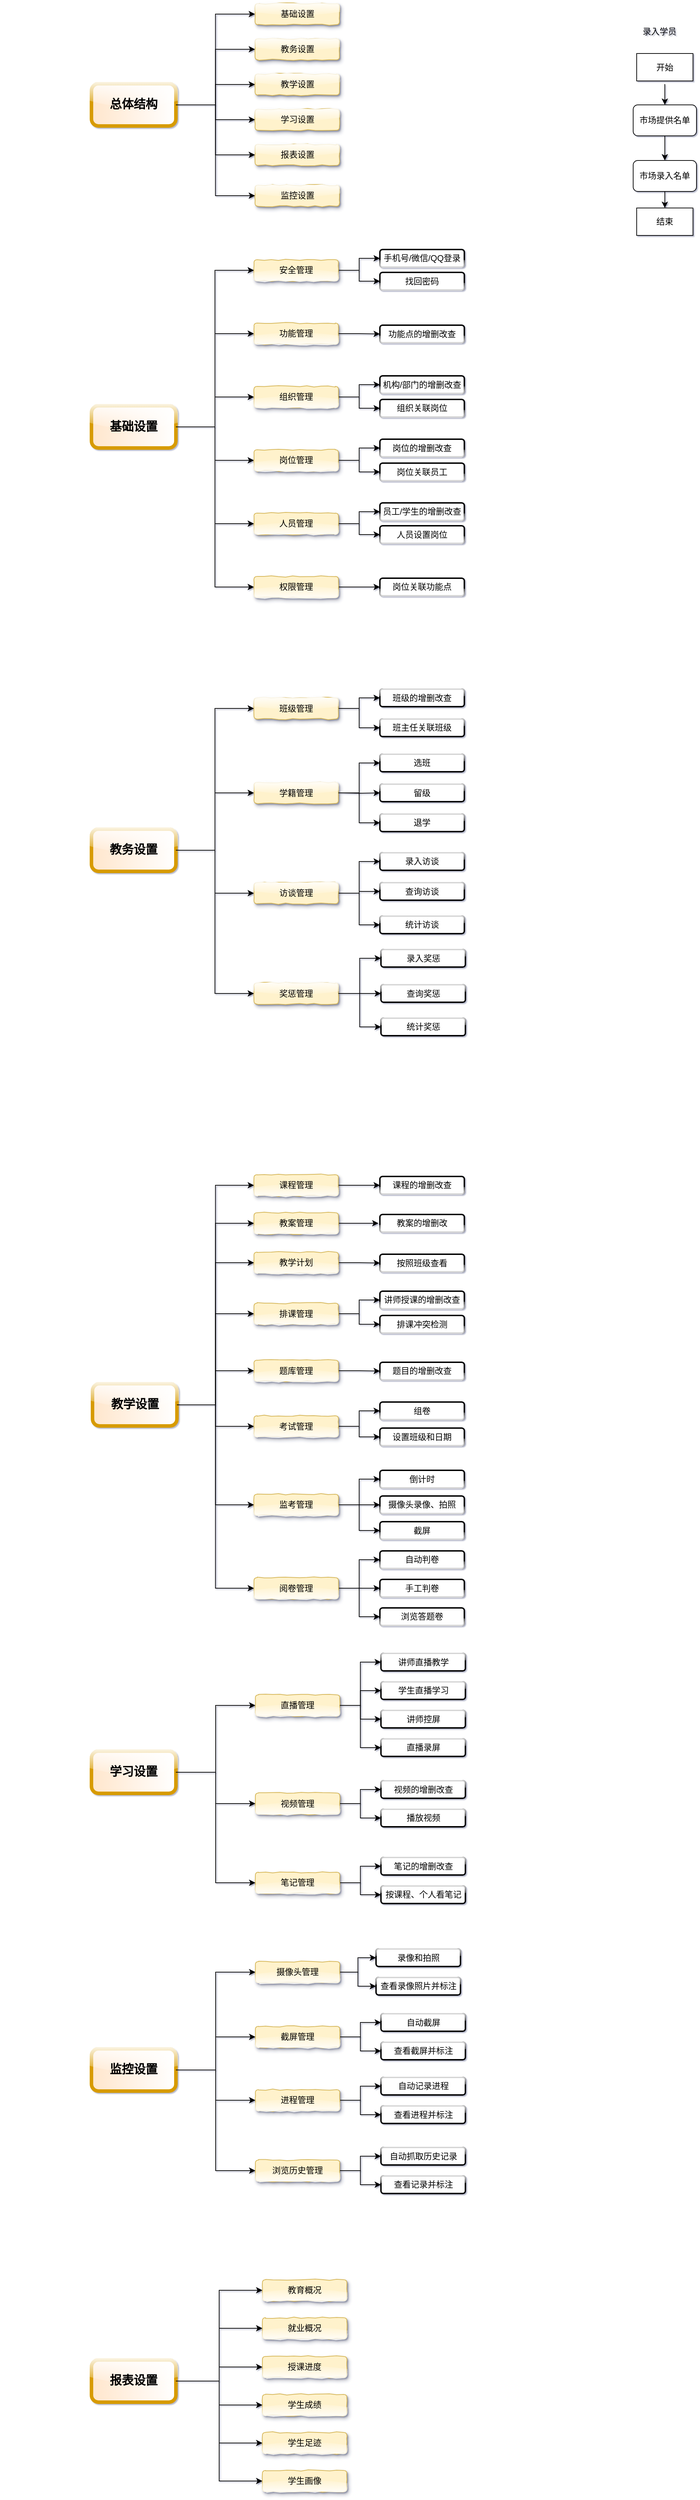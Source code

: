 <mxfile version="12.3.2" type="device" pages="1"><diagram id="OUftHkQ-EbstAvhxXPwg" name="第 1 页"><mxGraphModel dx="1837" dy="588" grid="1" gridSize="10" guides="1" tooltips="1" connect="1" arrows="1" fold="1" page="1" pageScale="1" pageWidth="827" pageHeight="1169" math="0" shadow="1"><root><mxCell id="0"/><mxCell id="1" parent="0"/><mxCell id="DwR0_86_fHV_mEmHTZ8U-191" value="" style="group" parent="1" vertex="1" connectable="0"><mxGeometry y="2348" width="314" height="213" as="geometry"/></mxCell><mxCell id="DwR0_86_fHV_mEmHTZ8U-162" value="学习设置" style="rounded=1;whiteSpace=wrap;html=1;fillColor=#ffe6cc;strokeColor=#d79b00;gradientColor=#ffffff;gradientDirection=east;strokeWidth=5;shadow=0;glass=1;comic=0;absoluteArcSize=1;fontStyle=1;labelBackgroundColor=none;labelBorderColor=none;fontSize=17;" parent="DwR0_86_fHV_mEmHTZ8U-191" vertex="1"><mxGeometry x="120" y="161" width="120" height="60" as="geometry"/></mxCell><mxCell id="DwR0_86_fHV_mEmHTZ8U-190" value="" style="group" parent="DwR0_86_fHV_mEmHTZ8U-191" vertex="1" connectable="0"><mxGeometry x="353" y="81" width="120" height="213" as="geometry"/></mxCell><mxCell id="DwR0_86_fHV_mEmHTZ8U-154" value="直播管理" style="rounded=1;whiteSpace=wrap;html=1;fillColor=#fff2cc;strokeColor=#d6b656;shadow=1;glass=1;comic=1;flipH=1;flipV=1;" parent="DwR0_86_fHV_mEmHTZ8U-190" vertex="1"><mxGeometry width="120" height="30" as="geometry"/></mxCell><mxCell id="DwR0_86_fHV_mEmHTZ8U-159" style="edgeStyle=orthogonalEdgeStyle;rounded=0;orthogonalLoop=1;jettySize=auto;html=1;entryX=0;entryY=0.5;entryDx=0;entryDy=0;" parent="DwR0_86_fHV_mEmHTZ8U-191" source="DwR0_86_fHV_mEmHTZ8U-162" target="DwR0_86_fHV_mEmHTZ8U-154" edge="1"><mxGeometry relative="1" as="geometry"/></mxCell><mxCell id="DwR0_86_fHV_mEmHTZ8U-192" value="" style="group" parent="1" vertex="1" connectable="0"><mxGeometry x="120" y="3250" width="317" height="301" as="geometry"/></mxCell><mxCell id="DwR0_86_fHV_mEmHTZ8U-165" value="教育概况" style="rounded=1;whiteSpace=wrap;html=1;fillColor=#fff2cc;strokeColor=#d6b656;shadow=1;glass=1;comic=1;flipH=1;flipV=1;" parent="DwR0_86_fHV_mEmHTZ8U-192" vertex="1"><mxGeometry x="243" y="10" width="120" height="30" as="geometry"/></mxCell><mxCell id="DwR0_86_fHV_mEmHTZ8U-166" value="就业概况" style="rounded=1;whiteSpace=wrap;html=1;fillColor=#fff2cc;strokeColor=#d6b656;shadow=1;glass=1;comic=1;flipH=1;flipV=1;" parent="DwR0_86_fHV_mEmHTZ8U-192" vertex="1"><mxGeometry x="243" y="64" width="120" height="30" as="geometry"/></mxCell><mxCell id="DwR0_86_fHV_mEmHTZ8U-167" value="授课进度" style="rounded=1;whiteSpace=wrap;html=1;aspect=fixed;fillColor=#fff2cc;strokeColor=#d6b656;shadow=1;glass=1;comic=1;flipH=1;flipV=1;" parent="DwR0_86_fHV_mEmHTZ8U-192" vertex="1"><mxGeometry x="243" y="119" width="120" height="30" as="geometry"/></mxCell><mxCell id="DwR0_86_fHV_mEmHTZ8U-168" value="学生成绩" style="rounded=1;whiteSpace=wrap;html=1;aspect=fixed;fillColor=#fff2cc;strokeColor=#d6b656;shadow=1;glass=1;comic=1;flipH=1;flipV=1;" parent="DwR0_86_fHV_mEmHTZ8U-192" vertex="1"><mxGeometry x="243" y="173" width="120" height="30" as="geometry"/></mxCell><mxCell id="DwR0_86_fHV_mEmHTZ8U-169" value="学生足迹" style="rounded=1;whiteSpace=wrap;html=1;aspect=fixed;fillColor=#fff2cc;strokeColor=#d6b656;shadow=1;glass=1;comic=1;flipH=1;flipV=1;" parent="DwR0_86_fHV_mEmHTZ8U-192" vertex="1"><mxGeometry x="243" y="227" width="120" height="30" as="geometry"/></mxCell><mxCell id="DwR0_86_fHV_mEmHTZ8U-170" style="edgeStyle=orthogonalEdgeStyle;rounded=0;orthogonalLoop=1;jettySize=auto;html=1;entryX=0;entryY=0.5;entryDx=0;entryDy=0;" parent="DwR0_86_fHV_mEmHTZ8U-192" source="DwR0_86_fHV_mEmHTZ8U-177" target="DwR0_86_fHV_mEmHTZ8U-167" edge="1"><mxGeometry relative="1" as="geometry"/></mxCell><mxCell id="DwR0_86_fHV_mEmHTZ8U-171" style="edgeStyle=orthogonalEdgeStyle;rounded=0;orthogonalLoop=1;jettySize=auto;html=1;entryX=0;entryY=0.5;entryDx=0;entryDy=0;" parent="DwR0_86_fHV_mEmHTZ8U-192" source="DwR0_86_fHV_mEmHTZ8U-177" target="DwR0_86_fHV_mEmHTZ8U-168" edge="1"><mxGeometry relative="1" as="geometry"/></mxCell><mxCell id="DwR0_86_fHV_mEmHTZ8U-172" style="edgeStyle=orthogonalEdgeStyle;rounded=0;orthogonalLoop=1;jettySize=auto;html=1;entryX=0;entryY=0.5;entryDx=0;entryDy=0;" parent="DwR0_86_fHV_mEmHTZ8U-192" source="DwR0_86_fHV_mEmHTZ8U-177" target="DwR0_86_fHV_mEmHTZ8U-169" edge="1"><mxGeometry relative="1" as="geometry"/></mxCell><mxCell id="DwR0_86_fHV_mEmHTZ8U-173" style="edgeStyle=orthogonalEdgeStyle;rounded=0;orthogonalLoop=1;jettySize=auto;html=1;entryX=0;entryY=0.5;entryDx=0;entryDy=0;" parent="DwR0_86_fHV_mEmHTZ8U-192" source="DwR0_86_fHV_mEmHTZ8U-177" target="DwR0_86_fHV_mEmHTZ8U-166" edge="1"><mxGeometry relative="1" as="geometry"/></mxCell><mxCell id="DwR0_86_fHV_mEmHTZ8U-174" style="edgeStyle=orthogonalEdgeStyle;rounded=0;orthogonalLoop=1;jettySize=auto;html=1;entryX=0;entryY=0.5;entryDx=0;entryDy=0;" parent="DwR0_86_fHV_mEmHTZ8U-192" source="DwR0_86_fHV_mEmHTZ8U-177" target="DwR0_86_fHV_mEmHTZ8U-165" edge="1"><mxGeometry relative="1" as="geometry"/></mxCell><mxCell id="DwR0_86_fHV_mEmHTZ8U-177" value="报表设置" style="rounded=1;whiteSpace=wrap;html=1;fillColor=#ffe6cc;strokeColor=#d79b00;gradientColor=#ffffff;gradientDirection=east;strokeWidth=5;shadow=0;glass=1;comic=0;absoluteArcSize=1;fontStyle=1;labelBackgroundColor=none;labelBorderColor=none;fontSize=17;" parent="DwR0_86_fHV_mEmHTZ8U-192" vertex="1"><mxGeometry y="124" width="120" height="60" as="geometry"/></mxCell><mxCell id="DwR0_86_fHV_mEmHTZ8U-178" value="学生画像" style="rounded=1;whiteSpace=wrap;html=1;aspect=fixed;fillColor=#fff2cc;strokeColor=#d6b656;shadow=1;glass=1;comic=1;flipH=1;flipV=1;" parent="DwR0_86_fHV_mEmHTZ8U-192" vertex="1"><mxGeometry x="243" y="281" width="120" height="30" as="geometry"/></mxCell><mxCell id="DwR0_86_fHV_mEmHTZ8U-175" style="edgeStyle=orthogonalEdgeStyle;rounded=0;orthogonalLoop=1;jettySize=auto;html=1;entryX=0;entryY=0.5;entryDx=0;entryDy=0;fontSize=17;" parent="DwR0_86_fHV_mEmHTZ8U-192" source="DwR0_86_fHV_mEmHTZ8U-177" target="DwR0_86_fHV_mEmHTZ8U-178" edge="1"><mxGeometry relative="1" as="geometry"/></mxCell><mxCell id="DwR0_86_fHV_mEmHTZ8U-193" value="" style="group" parent="1" vertex="1" connectable="0"><mxGeometry x="121.5" y="1839" width="317" height="356" as="geometry"/></mxCell><mxCell id="DwR0_86_fHV_mEmHTZ8U-148" value="教学设置" style="rounded=1;whiteSpace=wrap;html=1;fillColor=#ffe6cc;strokeColor=#d79b00;gradientColor=#ffffff;gradientDirection=east;strokeWidth=5;shadow=0;glass=1;comic=0;absoluteArcSize=1;fontStyle=1;labelBackgroundColor=none;labelBorderColor=none;fontSize=17;" parent="DwR0_86_fHV_mEmHTZ8U-193" vertex="1"><mxGeometry y="148" width="120" height="60" as="geometry"/></mxCell><mxCell id="DwR0_86_fHV_mEmHTZ8U-197" value="" style="group" parent="1" vertex="1" connectable="0"><mxGeometry x="-0.5" y="1092.5" width="473" height="284" as="geometry"/></mxCell><mxCell id="DwR0_86_fHV_mEmHTZ8U-128" value="教务设置" style="rounded=1;whiteSpace=wrap;html=1;fillColor=#ffe6cc;strokeColor=#d79b00;gradientColor=#ffffff;gradientDirection=east;strokeWidth=5;shadow=0;glass=1;comic=0;absoluteArcSize=1;fontStyle=1;labelBackgroundColor=none;labelBorderColor=none;fontSize=17;" parent="DwR0_86_fHV_mEmHTZ8U-197" vertex="1"><mxGeometry x="120.5" y="106.5" width="120" height="60" as="geometry"/></mxCell><mxCell id="DwR0_86_fHV_mEmHTZ8U-199" value="" style="group" parent="1" vertex="1" connectable="0"><mxGeometry x="-10" y="26" width="314" height="288" as="geometry"/></mxCell><mxCell id="DwR0_86_fHV_mEmHTZ8U-196" value="" style="group" parent="DwR0_86_fHV_mEmHTZ8U-199" vertex="1" connectable="0"><mxGeometry width="314" height="288" as="geometry"/></mxCell><mxCell id="DwR0_86_fHV_mEmHTZ8U-84" value="总体结构" style="rounded=1;whiteSpace=wrap;html=1;fillColor=#ffe6cc;strokeColor=#d79b00;gradientColor=#ffffff;gradientDirection=east;strokeWidth=5;shadow=0;glass=1;comic=0;absoluteArcSize=1;fontStyle=1;labelBackgroundColor=none;labelBorderColor=none;fontSize=17;" parent="DwR0_86_fHV_mEmHTZ8U-196" vertex="1"><mxGeometry x="130" y="114" width="120" height="60" as="geometry"/></mxCell><mxCell id="DwR0_86_fHV_mEmHTZ8U-200" value="" style="group" parent="1" vertex="1" connectable="0"><mxGeometry x="123" y="2929" width="314" height="152" as="geometry"/></mxCell><mxCell id="DwR0_86_fHV_mEmHTZ8U-189" value="" style="group" parent="DwR0_86_fHV_mEmHTZ8U-200" vertex="1" connectable="0"><mxGeometry x="-3" y="-43" width="314" height="152" as="geometry"/></mxCell><mxCell id="DwR0_86_fHV_mEmHTZ8U-187" value="监控设置" style="rounded=1;whiteSpace=wrap;html=1;fillColor=#ffe6cc;strokeColor=#d79b00;gradientColor=#ffffff;gradientDirection=east;strokeWidth=5;shadow=0;glass=1;comic=0;absoluteArcSize=1;fontStyle=1;labelBackgroundColor=none;labelBorderColor=none;fontSize=17;" parent="DwR0_86_fHV_mEmHTZ8U-189" vertex="1"><mxGeometry y="46" width="120" height="60" as="geometry"/></mxCell><mxCell id="DwR0_86_fHV_mEmHTZ8U-202" value="手机号/微信/QQ登录" style="rounded=1;whiteSpace=wrap;html=1;shadow=0;glass=1;comic=0;labelBackgroundColor=none;strokeWidth=2;gradientColor=#ffffff;fontSize=12;flipV=1;" parent="1" vertex="1"><mxGeometry x="530" y="375.5" width="120" height="25" as="geometry"/></mxCell><mxCell id="DwR0_86_fHV_mEmHTZ8U-203" value="找回密码" style="rounded=1;whiteSpace=wrap;html=1;shadow=0;glass=1;comic=0;labelBackgroundColor=none;strokeWidth=2;gradientColor=#ffffff;fontSize=12;flipV=1;" parent="1" vertex="1"><mxGeometry x="530" y="408" width="120" height="25" as="geometry"/></mxCell><mxCell id="DwR0_86_fHV_mEmHTZ8U-204" style="edgeStyle=orthogonalEdgeStyle;rounded=0;orthogonalLoop=1;jettySize=auto;html=1;entryX=0;entryY=0.5;entryDx=0;entryDy=0;fontSize=12;" parent="1" source="DwR0_86_fHV_mEmHTZ8U-102" target="DwR0_86_fHV_mEmHTZ8U-202" edge="1"><mxGeometry relative="1" as="geometry"/></mxCell><mxCell id="DwR0_86_fHV_mEmHTZ8U-205" style="edgeStyle=orthogonalEdgeStyle;rounded=0;orthogonalLoop=1;jettySize=auto;html=1;entryX=0;entryY=0.5;entryDx=0;entryDy=0;fontSize=12;" parent="1" source="DwR0_86_fHV_mEmHTZ8U-102" target="DwR0_86_fHV_mEmHTZ8U-203" edge="1"><mxGeometry relative="1" as="geometry"/></mxCell><mxCell id="DwR0_86_fHV_mEmHTZ8U-102" value="安全管理" style="rounded=1;whiteSpace=wrap;html=1;fillColor=#fff2cc;strokeColor=#d6b656;shadow=1;glass=1;comic=1;flipH=0;flipV=1;" parent="1" vertex="1"><mxGeometry x="351" y="390" width="120" height="30" as="geometry"/></mxCell><mxCell id="DwR0_86_fHV_mEmHTZ8U-111" style="edgeStyle=orthogonalEdgeStyle;rounded=0;orthogonalLoop=1;jettySize=auto;html=1;entryX=0;entryY=0.5;entryDx=0;entryDy=0;" parent="1" source="DwR0_86_fHV_mEmHTZ8U-112" target="DwR0_86_fHV_mEmHTZ8U-102" edge="1"><mxGeometry relative="1" as="geometry"/></mxCell><mxCell id="DwR0_86_fHV_mEmHTZ8U-220" style="edgeStyle=orthogonalEdgeStyle;rounded=0;orthogonalLoop=1;jettySize=auto;html=1;entryX=0;entryY=0.5;entryDx=0;entryDy=0;fontSize=12;" parent="1" source="DwR0_86_fHV_mEmHTZ8U-106" target="DwR0_86_fHV_mEmHTZ8U-219" edge="1"><mxGeometry relative="1" as="geometry"/></mxCell><mxCell id="DwR0_86_fHV_mEmHTZ8U-224" style="edgeStyle=orthogonalEdgeStyle;rounded=0;orthogonalLoop=1;jettySize=auto;html=1;entryX=0;entryY=0.5;entryDx=0;entryDy=0;fontSize=12;" parent="1" source="DwR0_86_fHV_mEmHTZ8U-106" target="DwR0_86_fHV_mEmHTZ8U-223" edge="1"><mxGeometry relative="1" as="geometry"/></mxCell><mxCell id="DwR0_86_fHV_mEmHTZ8U-106" value="人员管理" style="rounded=1;whiteSpace=wrap;html=1;aspect=fixed;fillColor=#fff2cc;strokeColor=#d6b656;shadow=1;glass=1;comic=1;flipH=0;flipV=1;" parent="1" vertex="1"><mxGeometry x="351" y="750" width="120" height="30" as="geometry"/></mxCell><mxCell id="DwR0_86_fHV_mEmHTZ8U-109" style="edgeStyle=orthogonalEdgeStyle;rounded=0;orthogonalLoop=1;jettySize=auto;html=1;entryX=0;entryY=0.5;entryDx=0;entryDy=0;" parent="1" source="DwR0_86_fHV_mEmHTZ8U-112" target="DwR0_86_fHV_mEmHTZ8U-106" edge="1"><mxGeometry relative="1" as="geometry"/></mxCell><mxCell id="DwR0_86_fHV_mEmHTZ8U-112" value="基础设置" style="rounded=1;whiteSpace=wrap;html=1;fillColor=#ffe6cc;strokeColor=#d79b00;gradientColor=#ffffff;gradientDirection=east;strokeWidth=5;shadow=0;glass=1;comic=0;absoluteArcSize=1;fontStyle=1;labelBackgroundColor=none;labelBorderColor=none;fontSize=17;" parent="1" vertex="1"><mxGeometry x="120" y="597.5" width="120" height="60" as="geometry"/></mxCell><mxCell id="DwR0_86_fHV_mEmHTZ8U-116" style="edgeStyle=orthogonalEdgeStyle;rounded=0;orthogonalLoop=1;jettySize=auto;html=1;entryX=0;entryY=0.5;entryDx=0;entryDy=0;fontSize=17;" parent="1" source="DwR0_86_fHV_mEmHTZ8U-112" target="DwR0_86_fHV_mEmHTZ8U-115" edge="1"><mxGeometry relative="1" as="geometry"/></mxCell><mxCell id="DwR0_86_fHV_mEmHTZ8U-110" style="edgeStyle=orthogonalEdgeStyle;rounded=0;orthogonalLoop=1;jettySize=auto;html=1;entryX=0;entryY=0.5;entryDx=0;entryDy=0;" parent="1" source="DwR0_86_fHV_mEmHTZ8U-112" target="DwR0_86_fHV_mEmHTZ8U-103" edge="1"><mxGeometry relative="1" as="geometry"/></mxCell><mxCell id="DwR0_86_fHV_mEmHTZ8U-108" style="edgeStyle=orthogonalEdgeStyle;rounded=0;orthogonalLoop=1;jettySize=auto;html=1;entryX=0;entryY=0.5;entryDx=0;entryDy=0;" parent="1" source="DwR0_86_fHV_mEmHTZ8U-112" target="DwR0_86_fHV_mEmHTZ8U-105" edge="1"><mxGeometry relative="1" as="geometry"/></mxCell><mxCell id="DwR0_86_fHV_mEmHTZ8U-107" style="edgeStyle=orthogonalEdgeStyle;rounded=0;orthogonalLoop=1;jettySize=auto;html=1;entryX=0;entryY=0.5;entryDx=0;entryDy=0;" parent="1" source="DwR0_86_fHV_mEmHTZ8U-112" target="DwR0_86_fHV_mEmHTZ8U-104" edge="1"><mxGeometry relative="1" as="geometry"/></mxCell><mxCell id="DwR0_86_fHV_mEmHTZ8U-212" style="edgeStyle=orthogonalEdgeStyle;rounded=0;orthogonalLoop=1;jettySize=auto;html=1;entryX=0;entryY=0.5;entryDx=0;entryDy=0;fontSize=12;" parent="1" source="DwR0_86_fHV_mEmHTZ8U-103" target="DwR0_86_fHV_mEmHTZ8U-211" edge="1"><mxGeometry relative="1" as="geometry"/></mxCell><mxCell id="DwR0_86_fHV_mEmHTZ8U-103" value="功能管理" style="rounded=1;whiteSpace=wrap;html=1;fillColor=#fff2cc;strokeColor=#d6b656;shadow=1;glass=1;comic=1;flipH=0;flipV=1;" parent="1" vertex="1"><mxGeometry x="351" y="480" width="120" height="30" as="geometry"/></mxCell><mxCell id="DwR0_86_fHV_mEmHTZ8U-214" style="edgeStyle=orthogonalEdgeStyle;rounded=0;orthogonalLoop=1;jettySize=auto;html=1;entryX=0;entryY=0.5;entryDx=0;entryDy=0;fontSize=12;" parent="1" source="DwR0_86_fHV_mEmHTZ8U-104" target="DwR0_86_fHV_mEmHTZ8U-213" edge="1"><mxGeometry relative="1" as="geometry"/></mxCell><mxCell id="DwR0_86_fHV_mEmHTZ8U-226" style="edgeStyle=orthogonalEdgeStyle;rounded=0;orthogonalLoop=1;jettySize=auto;html=1;entryX=0;entryY=0.5;entryDx=0;entryDy=0;fontSize=12;" parent="1" source="DwR0_86_fHV_mEmHTZ8U-104" target="DwR0_86_fHV_mEmHTZ8U-225" edge="1"><mxGeometry relative="1" as="geometry"/></mxCell><mxCell id="DwR0_86_fHV_mEmHTZ8U-104" value="组织管理" style="rounded=1;whiteSpace=wrap;html=1;aspect=fixed;fillColor=#fff2cc;strokeColor=#d6b656;shadow=1;glass=1;comic=1;flipH=0;flipV=1;" parent="1" vertex="1"><mxGeometry x="351" y="570" width="120" height="30" as="geometry"/></mxCell><mxCell id="DwR0_86_fHV_mEmHTZ8U-218" style="edgeStyle=orthogonalEdgeStyle;rounded=0;orthogonalLoop=1;jettySize=auto;html=1;entryX=0;entryY=0.5;entryDx=0;entryDy=0;fontSize=12;" parent="1" source="DwR0_86_fHV_mEmHTZ8U-105" target="DwR0_86_fHV_mEmHTZ8U-215" edge="1"><mxGeometry relative="1" as="geometry"/></mxCell><mxCell id="DwR0_86_fHV_mEmHTZ8U-222" style="edgeStyle=orthogonalEdgeStyle;rounded=0;orthogonalLoop=1;jettySize=auto;html=1;entryX=0;entryY=0.5;entryDx=0;entryDy=0;fontSize=12;" parent="1" source="DwR0_86_fHV_mEmHTZ8U-105" target="DwR0_86_fHV_mEmHTZ8U-221" edge="1"><mxGeometry relative="1" as="geometry"/></mxCell><mxCell id="DwR0_86_fHV_mEmHTZ8U-105" value="岗位管理" style="rounded=1;whiteSpace=wrap;html=1;aspect=fixed;fillColor=#fff2cc;strokeColor=#d6b656;shadow=1;glass=1;comic=1;flipH=0;flipV=1;" parent="1" vertex="1"><mxGeometry x="351" y="660" width="120" height="30" as="geometry"/></mxCell><mxCell id="DwR0_86_fHV_mEmHTZ8U-228" style="edgeStyle=orthogonalEdgeStyle;rounded=0;orthogonalLoop=1;jettySize=auto;html=1;entryX=0;entryY=0.5;entryDx=0;entryDy=0;fontSize=12;" parent="1" source="DwR0_86_fHV_mEmHTZ8U-115" target="DwR0_86_fHV_mEmHTZ8U-227" edge="1"><mxGeometry relative="1" as="geometry"/></mxCell><mxCell id="DwR0_86_fHV_mEmHTZ8U-115" value="权限管理" style="rounded=1;whiteSpace=wrap;html=1;aspect=fixed;fillColor=#fff2cc;strokeColor=#d6b656;shadow=1;glass=1;comic=1;flipH=0;flipV=1;" parent="1" vertex="1"><mxGeometry x="351" y="840" width="120" height="30" as="geometry"/></mxCell><mxCell id="DwR0_86_fHV_mEmHTZ8U-211" value="功能点的增删改查" style="rounded=1;whiteSpace=wrap;html=1;shadow=0;glass=1;comic=0;labelBackgroundColor=none;strokeWidth=2;gradientColor=#ffffff;fontSize=12;flipV=1;" parent="1" vertex="1"><mxGeometry x="530" y="483" width="120" height="25" as="geometry"/></mxCell><mxCell id="DwR0_86_fHV_mEmHTZ8U-213" value="机构/部门的增删改查" style="rounded=1;whiteSpace=wrap;html=1;shadow=0;glass=1;comic=0;labelBackgroundColor=none;strokeWidth=2;gradientColor=#ffffff;fontSize=12;flipV=1;" parent="1" vertex="1"><mxGeometry x="530" y="555" width="120" height="25" as="geometry"/></mxCell><mxCell id="DwR0_86_fHV_mEmHTZ8U-215" value="岗位的增删改查" style="rounded=1;whiteSpace=wrap;html=1;shadow=0;glass=1;comic=0;labelBackgroundColor=none;strokeWidth=2;gradientColor=#ffffff;fontSize=12;flipV=1;" parent="1" vertex="1"><mxGeometry x="530" y="645" width="120" height="25" as="geometry"/></mxCell><mxCell id="DwR0_86_fHV_mEmHTZ8U-219" value="员工/学生的增删改查" style="rounded=1;whiteSpace=wrap;html=1;shadow=0;glass=1;comic=0;labelBackgroundColor=none;strokeWidth=2;gradientColor=#ffffff;fontSize=12;flipV=1;" parent="1" vertex="1"><mxGeometry x="530" y="735.5" width="120" height="25" as="geometry"/></mxCell><mxCell id="DwR0_86_fHV_mEmHTZ8U-221" value="岗位关联员工" style="rounded=1;whiteSpace=wrap;html=1;shadow=0;glass=1;comic=0;labelBackgroundColor=none;strokeWidth=2;gradientColor=#ffffff;fontSize=12;flipV=1;" parent="1" vertex="1"><mxGeometry x="530" y="679" width="120" height="25" as="geometry"/></mxCell><mxCell id="DwR0_86_fHV_mEmHTZ8U-223" value="人员设置岗位" style="rounded=1;whiteSpace=wrap;html=1;shadow=0;glass=1;comic=0;labelBackgroundColor=none;strokeWidth=2;gradientColor=#ffffff;fontSize=12;flipV=1;" parent="1" vertex="1"><mxGeometry x="530" y="768" width="120" height="25" as="geometry"/></mxCell><mxCell id="DwR0_86_fHV_mEmHTZ8U-225" value="组织关联岗位" style="rounded=1;whiteSpace=wrap;html=1;shadow=0;glass=1;comic=0;labelBackgroundColor=none;strokeWidth=2;gradientColor=#ffffff;fontSize=12;flipV=1;" parent="1" vertex="1"><mxGeometry x="530" y="588.5" width="120" height="25" as="geometry"/></mxCell><mxCell id="DwR0_86_fHV_mEmHTZ8U-227" value="岗位关联功能点" style="rounded=1;whiteSpace=wrap;html=1;shadow=0;glass=1;comic=0;labelBackgroundColor=none;strokeWidth=2;gradientColor=#ffffff;fontSize=12;flipV=1;" parent="1" vertex="1"><mxGeometry x="530" y="842.5" width="120" height="25" as="geometry"/></mxCell><mxCell id="DwR0_86_fHV_mEmHTZ8U-85" value="基础设置" style="rounded=1;whiteSpace=wrap;html=1;fillColor=#fff2cc;strokeColor=#d6b656;shadow=1;glass=1;comic=1;flipV=0;flipH=1;" parent="1" vertex="1"><mxGeometry x="352.5" y="26" width="120" height="30" as="geometry"/></mxCell><mxCell id="DwR0_86_fHV_mEmHTZ8U-86" value="教务设置" style="rounded=1;whiteSpace=wrap;html=1;fillColor=#fff2cc;strokeColor=#d6b656;shadow=1;glass=1;comic=1;flipV=0;flipH=1;" parent="1" vertex="1"><mxGeometry x="352.5" y="76" width="120" height="30" as="geometry"/></mxCell><mxCell id="DwR0_86_fHV_mEmHTZ8U-87" value="教学设置" style="rounded=1;whiteSpace=wrap;html=1;aspect=fixed;fillColor=#fff2cc;strokeColor=#d6b656;shadow=1;glass=1;comic=1;flipV=0;flipH=1;" parent="1" vertex="1"><mxGeometry x="352.5" y="126" width="120" height="30" as="geometry"/></mxCell><mxCell id="DwR0_86_fHV_mEmHTZ8U-88" value="学习设置" style="rounded=1;whiteSpace=wrap;html=1;aspect=fixed;fillColor=#fff2cc;strokeColor=#d6b656;shadow=1;glass=1;comic=1;flipV=0;flipH=1;" parent="1" vertex="1"><mxGeometry x="352.5" y="176" width="120" height="30" as="geometry"/></mxCell><mxCell id="DwR0_86_fHV_mEmHTZ8U-89" value="报表设置" style="rounded=1;whiteSpace=wrap;html=1;aspect=fixed;fillColor=#fff2cc;strokeColor=#d6b656;shadow=1;glass=1;comic=1;flipV=0;flipH=1;" parent="1" vertex="1"><mxGeometry x="352.5" y="226" width="120" height="30" as="geometry"/></mxCell><mxCell id="DwR0_86_fHV_mEmHTZ8U-152" value="监控设置" style="rounded=1;whiteSpace=wrap;html=1;aspect=fixed;fillColor=#fff2cc;strokeColor=#d6b656;shadow=1;glass=1;comic=1;flipV=0;flipH=1;" parent="1" vertex="1"><mxGeometry x="352.5" y="284" width="120" height="30" as="geometry"/></mxCell><mxCell id="DwR0_86_fHV_mEmHTZ8U-101" style="edgeStyle=orthogonalEdgeStyle;rounded=0;orthogonalLoop=1;jettySize=auto;html=1;entryX=0;entryY=0.5;entryDx=0;entryDy=0;" parent="1" source="DwR0_86_fHV_mEmHTZ8U-84" target="DwR0_86_fHV_mEmHTZ8U-85" edge="1"><mxGeometry relative="1" as="geometry"/></mxCell><mxCell id="DwR0_86_fHV_mEmHTZ8U-97" style="edgeStyle=orthogonalEdgeStyle;rounded=0;orthogonalLoop=1;jettySize=auto;html=1;entryX=0;entryY=0.5;entryDx=0;entryDy=0;" parent="1" source="DwR0_86_fHV_mEmHTZ8U-84" target="DwR0_86_fHV_mEmHTZ8U-86" edge="1"><mxGeometry relative="1" as="geometry"/></mxCell><mxCell id="DwR0_86_fHV_mEmHTZ8U-92" style="edgeStyle=orthogonalEdgeStyle;rounded=0;orthogonalLoop=1;jettySize=auto;html=1;entryX=0;entryY=0.5;entryDx=0;entryDy=0;" parent="1" source="DwR0_86_fHV_mEmHTZ8U-84" target="DwR0_86_fHV_mEmHTZ8U-87" edge="1"><mxGeometry relative="1" as="geometry"/></mxCell><mxCell id="DwR0_86_fHV_mEmHTZ8U-95" style="edgeStyle=orthogonalEdgeStyle;rounded=0;orthogonalLoop=1;jettySize=auto;html=1;entryX=0;entryY=0.5;entryDx=0;entryDy=0;" parent="1" source="DwR0_86_fHV_mEmHTZ8U-84" target="DwR0_86_fHV_mEmHTZ8U-88" edge="1"><mxGeometry relative="1" as="geometry"/></mxCell><mxCell id="DwR0_86_fHV_mEmHTZ8U-96" style="edgeStyle=orthogonalEdgeStyle;rounded=0;orthogonalLoop=1;jettySize=auto;html=1;entryX=0;entryY=0.5;entryDx=0;entryDy=0;" parent="1" source="DwR0_86_fHV_mEmHTZ8U-84" target="DwR0_86_fHV_mEmHTZ8U-89" edge="1"><mxGeometry relative="1" as="geometry"/></mxCell><mxCell id="DwR0_86_fHV_mEmHTZ8U-153" style="edgeStyle=orthogonalEdgeStyle;rounded=0;orthogonalLoop=1;jettySize=auto;html=1;entryX=0;entryY=0.5;entryDx=0;entryDy=0;fontSize=17;" parent="1" source="DwR0_86_fHV_mEmHTZ8U-84" target="DwR0_86_fHV_mEmHTZ8U-152" edge="1"><mxGeometry relative="1" as="geometry"/></mxCell><mxCell id="DwR0_86_fHV_mEmHTZ8U-248" style="edgeStyle=orthogonalEdgeStyle;rounded=0;orthogonalLoop=1;jettySize=auto;html=1;entryX=0;entryY=0.5;entryDx=0;entryDy=0;fontSize=12;" parent="1" source="DwR0_86_fHV_mEmHTZ8U-118" target="DwR0_86_fHV_mEmHTZ8U-246" edge="1"><mxGeometry relative="1" as="geometry"/></mxCell><mxCell id="DwR0_86_fHV_mEmHTZ8U-118" value="学籍管理" style="rounded=1;whiteSpace=wrap;html=1;fillColor=#fff2cc;strokeColor=#d6b656;shadow=1;glass=1;comic=1;flipH=1;flipV=0;" parent="1" vertex="1"><mxGeometry x="351" y="1132.5" width="120" height="30" as="geometry"/></mxCell><mxCell id="DwR0_86_fHV_mEmHTZ8U-125" style="edgeStyle=orthogonalEdgeStyle;rounded=0;orthogonalLoop=1;jettySize=auto;html=1;entryX=0;entryY=0.5;entryDx=0;entryDy=0;" parent="1" source="DwR0_86_fHV_mEmHTZ8U-128" target="DwR0_86_fHV_mEmHTZ8U-118" edge="1"><mxGeometry relative="1" as="geometry"/></mxCell><mxCell id="DwR0_86_fHV_mEmHTZ8U-240" style="edgeStyle=orthogonalEdgeStyle;rounded=0;orthogonalLoop=1;jettySize=auto;html=1;entryX=0;entryY=0.5;entryDx=0;entryDy=0;fontSize=12;" parent="1" source="DwR0_86_fHV_mEmHTZ8U-117" target="DwR0_86_fHV_mEmHTZ8U-233" edge="1"><mxGeometry relative="1" as="geometry"/></mxCell><mxCell id="DwR0_86_fHV_mEmHTZ8U-241" style="edgeStyle=orthogonalEdgeStyle;rounded=0;orthogonalLoop=1;jettySize=auto;html=1;entryX=0;entryY=0.5;entryDx=0;entryDy=0;fontSize=12;" parent="1" source="DwR0_86_fHV_mEmHTZ8U-117" target="DwR0_86_fHV_mEmHTZ8U-234" edge="1"><mxGeometry relative="1" as="geometry"/></mxCell><mxCell id="DwR0_86_fHV_mEmHTZ8U-117" value="班级管理" style="rounded=1;whiteSpace=wrap;html=1;fillColor=#fff2cc;strokeColor=#d6b656;shadow=1;glass=1;comic=1;flipH=1;flipV=0;" parent="1" vertex="1"><mxGeometry x="351" y="1012.5" width="120" height="30" as="geometry"/></mxCell><mxCell id="DwR0_86_fHV_mEmHTZ8U-126" style="edgeStyle=orthogonalEdgeStyle;rounded=0;orthogonalLoop=1;jettySize=auto;html=1;entryX=0;entryY=0.5;entryDx=0;entryDy=0;" parent="1" source="DwR0_86_fHV_mEmHTZ8U-128" target="DwR0_86_fHV_mEmHTZ8U-117" edge="1"><mxGeometry relative="1" as="geometry"/></mxCell><mxCell id="DwR0_86_fHV_mEmHTZ8U-251" style="edgeStyle=orthogonalEdgeStyle;rounded=0;orthogonalLoop=1;jettySize=auto;html=1;entryX=0;entryY=0.5;entryDx=0;entryDy=0;fontSize=12;" parent="1" source="DwR0_86_fHV_mEmHTZ8U-130" target="DwR0_86_fHV_mEmHTZ8U-249" edge="1"><mxGeometry relative="1" as="geometry"/></mxCell><mxCell id="DwR0_86_fHV_mEmHTZ8U-252" style="edgeStyle=orthogonalEdgeStyle;rounded=0;orthogonalLoop=1;jettySize=auto;html=1;entryX=0;entryY=0.5;entryDx=0;entryDy=0;fontSize=12;" parent="1" source="DwR0_86_fHV_mEmHTZ8U-130" target="DwR0_86_fHV_mEmHTZ8U-250" edge="1"><mxGeometry relative="1" as="geometry"/></mxCell><mxCell id="DwR0_86_fHV_mEmHTZ8U-263" style="edgeStyle=orthogonalEdgeStyle;rounded=0;orthogonalLoop=1;jettySize=auto;html=1;entryX=0;entryY=0.5;entryDx=0;entryDy=0;fontSize=12;" parent="1" source="DwR0_86_fHV_mEmHTZ8U-130" target="DwR0_86_fHV_mEmHTZ8U-262" edge="1"><mxGeometry relative="1" as="geometry"/></mxCell><mxCell id="DwR0_86_fHV_mEmHTZ8U-130" value="访谈管理" style="rounded=1;whiteSpace=wrap;html=1;aspect=fixed;fillColor=#fff2cc;strokeColor=#d6b656;shadow=1;glass=1;comic=1;flipH=1;flipV=0;" parent="1" vertex="1"><mxGeometry x="351" y="1275" width="120" height="30" as="geometry"/></mxCell><mxCell id="DwR0_86_fHV_mEmHTZ8U-133" style="edgeStyle=orthogonalEdgeStyle;rounded=0;orthogonalLoop=1;jettySize=auto;html=1;entryX=0;entryY=0.5;entryDx=0;entryDy=0;fontSize=17;" parent="1" source="DwR0_86_fHV_mEmHTZ8U-128" target="DwR0_86_fHV_mEmHTZ8U-130" edge="1"><mxGeometry relative="1" as="geometry"/></mxCell><mxCell id="DwR0_86_fHV_mEmHTZ8U-257" style="edgeStyle=orthogonalEdgeStyle;rounded=0;orthogonalLoop=1;jettySize=auto;html=1;entryX=0;entryY=0.5;entryDx=0;entryDy=0;fontSize=12;" parent="1" source="DwR0_86_fHV_mEmHTZ8U-131" target="DwR0_86_fHV_mEmHTZ8U-256" edge="1"><mxGeometry relative="1" as="geometry"/></mxCell><mxCell id="DwR0_86_fHV_mEmHTZ8U-259" style="edgeStyle=orthogonalEdgeStyle;rounded=0;orthogonalLoop=1;jettySize=auto;html=1;entryX=0;entryY=0.5;entryDx=0;entryDy=0;fontSize=12;" parent="1" source="DwR0_86_fHV_mEmHTZ8U-131" target="DwR0_86_fHV_mEmHTZ8U-258" edge="1"><mxGeometry relative="1" as="geometry"/></mxCell><mxCell id="DwR0_86_fHV_mEmHTZ8U-131" value="奖惩管理" style="rounded=1;whiteSpace=wrap;html=1;aspect=fixed;fillColor=#fff2cc;strokeColor=#d6b656;shadow=1;glass=1;comic=1;flipH=1;flipV=0;" parent="1" vertex="1"><mxGeometry x="351" y="1417.5" width="120" height="30" as="geometry"/></mxCell><mxCell id="DwR0_86_fHV_mEmHTZ8U-134" style="edgeStyle=orthogonalEdgeStyle;rounded=0;orthogonalLoop=1;jettySize=auto;html=1;entryX=0;entryY=0.5;entryDx=0;entryDy=0;fontSize=17;" parent="1" source="DwR0_86_fHV_mEmHTZ8U-128" target="DwR0_86_fHV_mEmHTZ8U-131" edge="1"><mxGeometry relative="1" as="geometry"/></mxCell><mxCell id="DwR0_86_fHV_mEmHTZ8U-233" value="班级的增删改查" style="rounded=1;whiteSpace=wrap;html=1;shadow=0;glass=1;comic=0;labelBackgroundColor=none;strokeWidth=2;gradientColor=#ffffff;fontSize=12;flipV=0;flipH=1;" parent="1" vertex="1"><mxGeometry x="530" y="1000" width="120" height="25" as="geometry"/></mxCell><mxCell id="DwR0_86_fHV_mEmHTZ8U-234" value="班主任关联班级" style="rounded=1;whiteSpace=wrap;html=1;shadow=0;glass=1;comic=0;labelBackgroundColor=none;strokeWidth=2;gradientColor=#ffffff;fontSize=12;flipV=0;flipH=1;" parent="1" vertex="1"><mxGeometry x="530" y="1042.5" width="120" height="25" as="geometry"/></mxCell><mxCell id="DwR0_86_fHV_mEmHTZ8U-242" style="edgeStyle=orthogonalEdgeStyle;rounded=0;orthogonalLoop=1;jettySize=auto;html=1;entryX=0;entryY=0.5;entryDx=0;entryDy=0;fontSize=12;exitX=1;exitY=0.5;exitDx=0;exitDy=0;" parent="1" source="DwR0_86_fHV_mEmHTZ8U-118" target="DwR0_86_fHV_mEmHTZ8U-244" edge="1"><mxGeometry relative="1" as="geometry"><mxPoint x="472.5" y="1120" as="sourcePoint"/></mxGeometry></mxCell><mxCell id="DwR0_86_fHV_mEmHTZ8U-243" style="edgeStyle=orthogonalEdgeStyle;rounded=0;orthogonalLoop=1;jettySize=auto;html=1;entryX=0;entryY=0.5;entryDx=0;entryDy=0;fontSize=12;" parent="1" target="DwR0_86_fHV_mEmHTZ8U-245" edge="1"><mxGeometry relative="1" as="geometry"><mxPoint x="473" y="1147.5" as="sourcePoint"/></mxGeometry></mxCell><mxCell id="DwR0_86_fHV_mEmHTZ8U-244" value="选班" style="rounded=1;whiteSpace=wrap;html=1;shadow=0;glass=1;comic=0;labelBackgroundColor=none;strokeWidth=2;gradientColor=#ffffff;fontSize=12;flipV=0;flipH=1;" parent="1" vertex="1"><mxGeometry x="530" y="1092.5" width="120" height="25" as="geometry"/></mxCell><mxCell id="DwR0_86_fHV_mEmHTZ8U-245" value="留级" style="rounded=1;whiteSpace=wrap;html=1;shadow=0;glass=1;comic=0;labelBackgroundColor=none;strokeWidth=2;gradientColor=#ffffff;fontSize=12;flipV=0;flipH=1;" parent="1" vertex="1"><mxGeometry x="530" y="1135" width="120" height="25" as="geometry"/></mxCell><mxCell id="DwR0_86_fHV_mEmHTZ8U-246" value="退学" style="rounded=1;whiteSpace=wrap;html=1;shadow=0;glass=1;comic=0;labelBackgroundColor=none;strokeWidth=2;gradientColor=#ffffff;fontSize=12;flipV=0;flipH=1;" parent="1" vertex="1"><mxGeometry x="530" y="1177.5" width="120" height="25" as="geometry"/></mxCell><mxCell id="DwR0_86_fHV_mEmHTZ8U-249" value="录入访谈" style="rounded=1;whiteSpace=wrap;html=1;shadow=0;glass=1;comic=0;labelBackgroundColor=none;strokeWidth=2;gradientColor=#ffffff;fontSize=12;flipV=0;flipH=1;" parent="1" vertex="1"><mxGeometry x="530" y="1232.5" width="120" height="25" as="geometry"/></mxCell><mxCell id="DwR0_86_fHV_mEmHTZ8U-250" value="查询访谈" style="rounded=1;whiteSpace=wrap;html=1;shadow=0;glass=1;comic=0;labelBackgroundColor=none;strokeWidth=2;gradientColor=#ffffff;fontSize=12;flipV=0;flipH=1;" parent="1" vertex="1"><mxGeometry x="530" y="1275" width="120" height="25" as="geometry"/></mxCell><mxCell id="DwR0_86_fHV_mEmHTZ8U-253" style="edgeStyle=orthogonalEdgeStyle;rounded=0;orthogonalLoop=1;jettySize=auto;html=1;entryX=0;entryY=0.5;entryDx=0;entryDy=0;fontSize=12;exitX=1;exitY=0.5;exitDx=0;exitDy=0;" parent="1" source="DwR0_86_fHV_mEmHTZ8U-131" target="DwR0_86_fHV_mEmHTZ8U-255" edge="1"><mxGeometry relative="1" as="geometry"><mxPoint x="474" y="1403.5" as="sourcePoint"/></mxGeometry></mxCell><mxCell id="DwR0_86_fHV_mEmHTZ8U-255" value="录入奖惩" style="rounded=1;whiteSpace=wrap;html=1;shadow=0;glass=1;comic=0;labelBackgroundColor=none;strokeWidth=2;gradientColor=#ffffff;fontSize=12;flipV=0;flipH=1;" parent="1" vertex="1"><mxGeometry x="531.5" y="1370" width="120" height="25" as="geometry"/></mxCell><mxCell id="DwR0_86_fHV_mEmHTZ8U-256" value="查询奖惩" style="rounded=1;whiteSpace=wrap;html=1;shadow=0;glass=1;comic=0;labelBackgroundColor=none;strokeWidth=2;gradientColor=#ffffff;fontSize=12;flipV=0;flipH=1;" parent="1" vertex="1"><mxGeometry x="531.5" y="1420" width="120" height="25" as="geometry"/></mxCell><mxCell id="DwR0_86_fHV_mEmHTZ8U-258" value="统计奖惩" style="rounded=1;whiteSpace=wrap;html=1;shadow=0;glass=1;comic=0;labelBackgroundColor=none;strokeWidth=2;gradientColor=#ffffff;fontSize=12;flipV=0;flipH=1;" parent="1" vertex="1"><mxGeometry x="531.5" y="1467.5" width="120" height="25" as="geometry"/></mxCell><mxCell id="DwR0_86_fHV_mEmHTZ8U-262" value="统计访谈" style="rounded=1;whiteSpace=wrap;html=1;shadow=0;glass=1;comic=0;labelBackgroundColor=none;strokeWidth=2;gradientColor=#ffffff;fontSize=12;flipV=0;flipH=1;" parent="1" vertex="1"><mxGeometry x="530" y="1322.5" width="120" height="25" as="geometry"/></mxCell><mxCell id="DwR0_86_fHV_mEmHTZ8U-266" style="edgeStyle=orthogonalEdgeStyle;rounded=0;orthogonalLoop=1;jettySize=auto;html=1;entryX=0;entryY=0.5;entryDx=0;entryDy=0;fontSize=12;" parent="1" source="DwR0_86_fHV_mEmHTZ8U-135" target="DwR0_86_fHV_mEmHTZ8U-265" edge="1"><mxGeometry relative="1" as="geometry"/></mxCell><mxCell id="DwR0_86_fHV_mEmHTZ8U-135" value="课程管理" style="rounded=1;whiteSpace=wrap;html=1;fillColor=#fff2cc;strokeColor=#d6b656;shadow=1;glass=1;comic=1;flipH=1;flipV=1;" parent="1" vertex="1"><mxGeometry x="351" y="1690" width="120" height="30" as="geometry"/></mxCell><mxCell id="DwR0_86_fHV_mEmHTZ8U-268" style="edgeStyle=orthogonalEdgeStyle;rounded=0;orthogonalLoop=1;jettySize=auto;html=1;entryX=-0.017;entryY=0.5;entryDx=0;entryDy=0;entryPerimeter=0;fontSize=12;" parent="1" source="DwR0_86_fHV_mEmHTZ8U-136" target="DwR0_86_fHV_mEmHTZ8U-267" edge="1"><mxGeometry relative="1" as="geometry"/></mxCell><mxCell id="DwR0_86_fHV_mEmHTZ8U-136" value="教案管理" style="rounded=1;whiteSpace=wrap;html=1;fillColor=#fff2cc;strokeColor=#d6b656;shadow=1;glass=1;comic=1;flipH=1;flipV=1;" parent="1" vertex="1"><mxGeometry x="351" y="1744" width="120" height="30" as="geometry"/></mxCell><mxCell id="DwR0_86_fHV_mEmHTZ8U-270" style="edgeStyle=orthogonalEdgeStyle;rounded=0;orthogonalLoop=1;jettySize=auto;html=1;entryX=0;entryY=0.5;entryDx=0;entryDy=0;fontSize=12;" parent="1" source="DwR0_86_fHV_mEmHTZ8U-137" target="DwR0_86_fHV_mEmHTZ8U-269" edge="1"><mxGeometry relative="1" as="geometry"/></mxCell><mxCell id="DwR0_86_fHV_mEmHTZ8U-137" value="教学计划" style="rounded=1;whiteSpace=wrap;html=1;aspect=fixed;fillColor=#fff2cc;strokeColor=#d6b656;shadow=1;glass=1;comic=1;flipH=1;flipV=1;" parent="1" vertex="1"><mxGeometry x="351" y="1800" width="120" height="30" as="geometry"/></mxCell><mxCell id="DwR0_86_fHV_mEmHTZ8U-272" style="edgeStyle=orthogonalEdgeStyle;rounded=0;orthogonalLoop=1;jettySize=auto;html=1;entryX=0;entryY=0.5;entryDx=0;entryDy=0;fontSize=12;" parent="1" source="DwR0_86_fHV_mEmHTZ8U-138" target="DwR0_86_fHV_mEmHTZ8U-271" edge="1"><mxGeometry relative="1" as="geometry"/></mxCell><mxCell id="DwR0_86_fHV_mEmHTZ8U-322" style="edgeStyle=orthogonalEdgeStyle;rounded=0;orthogonalLoop=1;jettySize=auto;html=1;entryX=0;entryY=0.5;entryDx=0;entryDy=0;fontSize=12;" parent="1" source="DwR0_86_fHV_mEmHTZ8U-138" target="DwR0_86_fHV_mEmHTZ8U-321" edge="1"><mxGeometry relative="1" as="geometry"/></mxCell><mxCell id="DwR0_86_fHV_mEmHTZ8U-138" value="排课管理" style="rounded=1;whiteSpace=wrap;html=1;aspect=fixed;fillColor=#fff2cc;strokeColor=#d6b656;shadow=1;glass=1;comic=1;flipH=1;flipV=1;" parent="1" vertex="1"><mxGeometry x="351" y="1872.5" width="120" height="30" as="geometry"/></mxCell><mxCell id="DwR0_86_fHV_mEmHTZ8U-274" style="edgeStyle=orthogonalEdgeStyle;rounded=0;orthogonalLoop=1;jettySize=auto;html=1;entryX=0;entryY=0.5;entryDx=0;entryDy=0;fontSize=12;" parent="1" source="DwR0_86_fHV_mEmHTZ8U-139" target="DwR0_86_fHV_mEmHTZ8U-273" edge="1"><mxGeometry relative="1" as="geometry"/></mxCell><mxCell id="DwR0_86_fHV_mEmHTZ8U-139" value="题库管理" style="rounded=1;whiteSpace=wrap;html=1;aspect=fixed;fillColor=#fff2cc;strokeColor=#d6b656;shadow=1;glass=1;comic=1;flipH=1;flipV=1;" parent="1" vertex="1"><mxGeometry x="351" y="1953.5" width="120" height="30" as="geometry"/></mxCell><mxCell id="DwR0_86_fHV_mEmHTZ8U-280" style="edgeStyle=orthogonalEdgeStyle;rounded=0;orthogonalLoop=1;jettySize=auto;html=1;entryX=0;entryY=0.5;entryDx=0;entryDy=0;fontSize=12;" parent="1" source="DwR0_86_fHV_mEmHTZ8U-149" target="DwR0_86_fHV_mEmHTZ8U-279" edge="1"><mxGeometry relative="1" as="geometry"/></mxCell><mxCell id="DwR0_86_fHV_mEmHTZ8U-327" style="edgeStyle=orthogonalEdgeStyle;rounded=0;orthogonalLoop=1;jettySize=auto;html=1;entryX=0;entryY=0.5;entryDx=0;entryDy=0;fontSize=12;" parent="1" source="DwR0_86_fHV_mEmHTZ8U-149" target="DwR0_86_fHV_mEmHTZ8U-325" edge="1"><mxGeometry relative="1" as="geometry"/></mxCell><mxCell id="DwR0_86_fHV_mEmHTZ8U-328" style="edgeStyle=orthogonalEdgeStyle;rounded=0;orthogonalLoop=1;jettySize=auto;html=1;entryX=0;entryY=0.5;entryDx=0;entryDy=0;fontSize=12;" parent="1" source="DwR0_86_fHV_mEmHTZ8U-149" target="DwR0_86_fHV_mEmHTZ8U-326" edge="1"><mxGeometry relative="1" as="geometry"/></mxCell><mxCell id="DwR0_86_fHV_mEmHTZ8U-149" value="监考管理" style="rounded=1;whiteSpace=wrap;html=1;aspect=fixed;fillColor=#fff2cc;strokeColor=#d6b656;shadow=1;glass=1;comic=1;flipH=1;flipV=1;" parent="1" vertex="1"><mxGeometry x="351" y="2144" width="120" height="30" as="geometry"/></mxCell><mxCell id="DwR0_86_fHV_mEmHTZ8U-286" style="edgeStyle=orthogonalEdgeStyle;rounded=0;orthogonalLoop=1;jettySize=auto;html=1;entryX=0;entryY=0.5;entryDx=0;entryDy=0;fontSize=12;" parent="1" source="DwR0_86_fHV_mEmHTZ8U-150" target="DwR0_86_fHV_mEmHTZ8U-281" edge="1"><mxGeometry relative="1" as="geometry"/></mxCell><mxCell id="DwR0_86_fHV_mEmHTZ8U-287" style="edgeStyle=orthogonalEdgeStyle;rounded=0;orthogonalLoop=1;jettySize=auto;html=1;fontSize=12;" parent="1" source="DwR0_86_fHV_mEmHTZ8U-150" edge="1"><mxGeometry relative="1" as="geometry"><mxPoint x="530" y="2277.5" as="targetPoint"/></mxGeometry></mxCell><mxCell id="DwR0_86_fHV_mEmHTZ8U-288" style="edgeStyle=orthogonalEdgeStyle;rounded=0;orthogonalLoop=1;jettySize=auto;html=1;entryX=0;entryY=0.5;entryDx=0;entryDy=0;fontSize=12;" parent="1" source="DwR0_86_fHV_mEmHTZ8U-150" target="DwR0_86_fHV_mEmHTZ8U-283" edge="1"><mxGeometry relative="1" as="geometry"/></mxCell><mxCell id="DwR0_86_fHV_mEmHTZ8U-150" value="阅卷管理" style="rounded=1;whiteSpace=wrap;html=1;aspect=fixed;fillColor=#fff2cc;strokeColor=#d6b656;shadow=1;glass=1;comic=1;flipH=1;flipV=1;" parent="1" vertex="1"><mxGeometry x="351" y="2262.5" width="120" height="30" as="geometry"/></mxCell><mxCell id="DwR0_86_fHV_mEmHTZ8U-144" style="edgeStyle=orthogonalEdgeStyle;rounded=0;orthogonalLoop=1;jettySize=auto;html=1;entryX=0;entryY=0.5;entryDx=0;entryDy=0;" parent="1" source="DwR0_86_fHV_mEmHTZ8U-148" target="DwR0_86_fHV_mEmHTZ8U-135" edge="1"><mxGeometry relative="1" as="geometry"/></mxCell><mxCell id="DwR0_86_fHV_mEmHTZ8U-143" style="edgeStyle=orthogonalEdgeStyle;rounded=0;orthogonalLoop=1;jettySize=auto;html=1;entryX=0;entryY=0.5;entryDx=0;entryDy=0;" parent="1" source="DwR0_86_fHV_mEmHTZ8U-148" target="DwR0_86_fHV_mEmHTZ8U-136" edge="1"><mxGeometry relative="1" as="geometry"/></mxCell><mxCell id="DwR0_86_fHV_mEmHTZ8U-140" style="edgeStyle=orthogonalEdgeStyle;rounded=0;orthogonalLoop=1;jettySize=auto;html=1;entryX=0;entryY=0.5;entryDx=0;entryDy=0;" parent="1" source="DwR0_86_fHV_mEmHTZ8U-148" target="DwR0_86_fHV_mEmHTZ8U-137" edge="1"><mxGeometry relative="1" as="geometry"/></mxCell><mxCell id="DwR0_86_fHV_mEmHTZ8U-141" style="edgeStyle=orthogonalEdgeStyle;rounded=0;orthogonalLoop=1;jettySize=auto;html=1;entryX=0;entryY=0.5;entryDx=0;entryDy=0;" parent="1" source="DwR0_86_fHV_mEmHTZ8U-148" target="DwR0_86_fHV_mEmHTZ8U-138" edge="1"><mxGeometry relative="1" as="geometry"/></mxCell><mxCell id="DwR0_86_fHV_mEmHTZ8U-142" style="edgeStyle=orthogonalEdgeStyle;rounded=0;orthogonalLoop=1;jettySize=auto;html=1;entryX=0;entryY=0.5;entryDx=0;entryDy=0;" parent="1" source="DwR0_86_fHV_mEmHTZ8U-148" target="DwR0_86_fHV_mEmHTZ8U-139" edge="1"><mxGeometry relative="1" as="geometry"/></mxCell><mxCell id="DwR0_86_fHV_mEmHTZ8U-145" style="edgeStyle=orthogonalEdgeStyle;rounded=0;orthogonalLoop=1;jettySize=auto;html=1;entryX=0;entryY=0.5;entryDx=0;entryDy=0;fontSize=17;" parent="1" source="DwR0_86_fHV_mEmHTZ8U-148" target="DwR0_86_fHV_mEmHTZ8U-149" edge="1"><mxGeometry relative="1" as="geometry"/></mxCell><mxCell id="DwR0_86_fHV_mEmHTZ8U-146" style="edgeStyle=orthogonalEdgeStyle;rounded=0;orthogonalLoop=1;jettySize=auto;html=1;entryX=0;entryY=0.5;entryDx=0;entryDy=0;fontSize=17;" parent="1" source="DwR0_86_fHV_mEmHTZ8U-148" target="DwR0_86_fHV_mEmHTZ8U-150" edge="1"><mxGeometry relative="1" as="geometry"/></mxCell><mxCell id="DwR0_86_fHV_mEmHTZ8U-265" value="课程的增删改查" style="rounded=1;whiteSpace=wrap;html=1;shadow=0;glass=1;comic=0;labelBackgroundColor=none;strokeWidth=2;gradientColor=#ffffff;fontSize=12;flipV=1;" parent="1" vertex="1"><mxGeometry x="530" y="1692.5" width="120" height="25" as="geometry"/></mxCell><mxCell id="DwR0_86_fHV_mEmHTZ8U-267" value="教案的增删改" style="rounded=1;whiteSpace=wrap;html=1;shadow=0;glass=1;comic=0;labelBackgroundColor=none;strokeWidth=2;gradientColor=#ffffff;fontSize=12;flipV=1;" parent="1" vertex="1"><mxGeometry x="530" y="1746.5" width="120" height="25" as="geometry"/></mxCell><mxCell id="DwR0_86_fHV_mEmHTZ8U-269" value="按照班级查看" style="rounded=1;whiteSpace=wrap;html=1;shadow=0;glass=1;comic=0;labelBackgroundColor=none;strokeWidth=2;gradientColor=#ffffff;fontSize=12;flipV=1;" parent="1" vertex="1"><mxGeometry x="530" y="1803" width="120" height="25" as="geometry"/></mxCell><mxCell id="DwR0_86_fHV_mEmHTZ8U-271" value="讲师授课的增删改查" style="rounded=1;whiteSpace=wrap;html=1;shadow=0;glass=1;comic=0;labelBackgroundColor=none;strokeWidth=2;gradientColor=#ffffff;fontSize=12;flipV=1;" parent="1" vertex="1"><mxGeometry x="530" y="1855.5" width="120" height="25" as="geometry"/></mxCell><mxCell id="DwR0_86_fHV_mEmHTZ8U-273" value="题目的增删改查" style="rounded=1;whiteSpace=wrap;html=1;shadow=0;glass=1;comic=0;labelBackgroundColor=none;strokeWidth=2;gradientColor=#ffffff;fontSize=12;flipV=1;" parent="1" vertex="1"><mxGeometry x="530" y="1956.5" width="120" height="25" as="geometry"/></mxCell><mxCell id="DwR0_86_fHV_mEmHTZ8U-278" style="edgeStyle=orthogonalEdgeStyle;rounded=0;orthogonalLoop=1;jettySize=auto;html=1;entryX=0;entryY=0.5;entryDx=0;entryDy=0;fontSize=12;" parent="1" source="DwR0_86_fHV_mEmHTZ8U-275" target="DwR0_86_fHV_mEmHTZ8U-277" edge="1"><mxGeometry relative="1" as="geometry"/></mxCell><mxCell id="DwR0_86_fHV_mEmHTZ8U-324" style="edgeStyle=orthogonalEdgeStyle;rounded=0;orthogonalLoop=1;jettySize=auto;html=1;entryX=0;entryY=0.5;entryDx=0;entryDy=0;fontSize=12;" parent="1" source="DwR0_86_fHV_mEmHTZ8U-275" target="DwR0_86_fHV_mEmHTZ8U-323" edge="1"><mxGeometry relative="1" as="geometry"/></mxCell><mxCell id="DwR0_86_fHV_mEmHTZ8U-275" value="考试管理" style="rounded=1;whiteSpace=wrap;html=1;aspect=fixed;fillColor=#fff2cc;strokeColor=#d6b656;shadow=1;glass=1;comic=1;flipH=1;flipV=1;" parent="1" vertex="1"><mxGeometry x="351" y="2032.5" width="120" height="30" as="geometry"/></mxCell><mxCell id="DwR0_86_fHV_mEmHTZ8U-276" style="edgeStyle=orthogonalEdgeStyle;rounded=0;orthogonalLoop=1;jettySize=auto;html=1;entryX=0;entryY=0.5;entryDx=0;entryDy=0;fontSize=12;" parent="1" source="DwR0_86_fHV_mEmHTZ8U-148" target="DwR0_86_fHV_mEmHTZ8U-275" edge="1"><mxGeometry relative="1" as="geometry"/></mxCell><mxCell id="DwR0_86_fHV_mEmHTZ8U-277" value="组卷" style="rounded=1;whiteSpace=wrap;html=1;shadow=0;glass=1;comic=0;labelBackgroundColor=none;strokeWidth=2;gradientColor=#ffffff;fontSize=12;flipV=1;" parent="1" vertex="1"><mxGeometry x="530" y="2013" width="120" height="25" as="geometry"/></mxCell><mxCell id="DwR0_86_fHV_mEmHTZ8U-279" value="截屏" style="rounded=1;whiteSpace=wrap;html=1;shadow=0;glass=1;comic=0;labelBackgroundColor=none;strokeWidth=2;gradientColor=#ffffff;fontSize=12;flipV=1;" parent="1" vertex="1"><mxGeometry x="530" y="2183" width="120" height="25" as="geometry"/></mxCell><mxCell id="DwR0_86_fHV_mEmHTZ8U-281" value="自动判卷" style="rounded=1;whiteSpace=wrap;html=1;shadow=0;glass=1;comic=0;labelBackgroundColor=none;strokeWidth=2;gradientColor=#ffffff;fontSize=12;flipV=1;" parent="1" vertex="1"><mxGeometry x="530" y="2224.5" width="120" height="25" as="geometry"/></mxCell><mxCell id="DwR0_86_fHV_mEmHTZ8U-282" value="手工判卷" style="rounded=1;whiteSpace=wrap;html=1;shadow=0;glass=1;comic=0;labelBackgroundColor=none;strokeWidth=2;gradientColor=#ffffff;fontSize=12;flipV=1;" parent="1" vertex="1"><mxGeometry x="530" y="2265" width="120" height="25" as="geometry"/></mxCell><mxCell id="DwR0_86_fHV_mEmHTZ8U-283" value="浏览答题卷" style="rounded=1;whiteSpace=wrap;html=1;shadow=0;glass=1;comic=0;labelBackgroundColor=none;strokeWidth=2;gradientColor=#ffffff;fontSize=12;flipV=1;" parent="1" vertex="1"><mxGeometry x="530" y="2305.5" width="120" height="25" as="geometry"/></mxCell><mxCell id="DwR0_86_fHV_mEmHTZ8U-289" value="讲师直播教学" style="rounded=1;whiteSpace=wrap;html=1;shadow=0;glass=1;comic=0;labelBackgroundColor=none;strokeWidth=2;gradientColor=#ffffff;fontSize=12;flipV=0;" parent="1" vertex="1"><mxGeometry x="531.5" y="2370" width="120" height="25" as="geometry"/></mxCell><mxCell id="DwR0_86_fHV_mEmHTZ8U-290" value="学生直播学习" style="rounded=1;whiteSpace=wrap;html=1;shadow=0;glass=1;comic=0;labelBackgroundColor=none;strokeWidth=2;gradientColor=#ffffff;fontSize=12;flipV=0;" parent="1" vertex="1"><mxGeometry x="531.5" y="2410.5" width="120" height="25" as="geometry"/></mxCell><mxCell id="DwR0_86_fHV_mEmHTZ8U-291" value="讲师控屏" style="rounded=1;whiteSpace=wrap;html=1;shadow=0;glass=1;comic=0;labelBackgroundColor=none;strokeWidth=2;gradientColor=#ffffff;fontSize=12;flipV=0;" parent="1" vertex="1"><mxGeometry x="531.5" y="2451" width="120" height="25" as="geometry"/></mxCell><mxCell id="DwR0_86_fHV_mEmHTZ8U-292" style="edgeStyle=orthogonalEdgeStyle;rounded=0;orthogonalLoop=1;jettySize=auto;html=1;entryX=0;entryY=0.5;entryDx=0;entryDy=0;fontSize=12;" parent="1" source="DwR0_86_fHV_mEmHTZ8U-154" target="DwR0_86_fHV_mEmHTZ8U-290" edge="1"><mxGeometry relative="1" as="geometry"/></mxCell><mxCell id="DwR0_86_fHV_mEmHTZ8U-293" style="edgeStyle=orthogonalEdgeStyle;rounded=0;orthogonalLoop=1;jettySize=auto;html=1;entryX=0;entryY=0.5;entryDx=0;entryDy=0;fontSize=12;" parent="1" source="DwR0_86_fHV_mEmHTZ8U-154" target="DwR0_86_fHV_mEmHTZ8U-289" edge="1"><mxGeometry relative="1" as="geometry"/></mxCell><mxCell id="DwR0_86_fHV_mEmHTZ8U-294" style="edgeStyle=orthogonalEdgeStyle;rounded=0;orthogonalLoop=1;jettySize=auto;html=1;entryX=0;entryY=0.5;entryDx=0;entryDy=0;fontSize=12;" parent="1" source="DwR0_86_fHV_mEmHTZ8U-154" target="DwR0_86_fHV_mEmHTZ8U-291" edge="1"><mxGeometry relative="1" as="geometry"/></mxCell><mxCell id="DwR0_86_fHV_mEmHTZ8U-295" value="直播录屏" style="rounded=1;whiteSpace=wrap;html=1;shadow=0;glass=1;comic=0;labelBackgroundColor=none;strokeWidth=2;gradientColor=#ffffff;fontSize=12;flipV=0;" parent="1" vertex="1"><mxGeometry x="531.5" y="2491.5" width="120" height="25" as="geometry"/></mxCell><mxCell id="DwR0_86_fHV_mEmHTZ8U-303" style="edgeStyle=orthogonalEdgeStyle;rounded=0;orthogonalLoop=1;jettySize=auto;html=1;entryX=0;entryY=0.5;entryDx=0;entryDy=0;fontSize=12;" parent="1" source="DwR0_86_fHV_mEmHTZ8U-155" target="DwR0_86_fHV_mEmHTZ8U-301" edge="1"><mxGeometry relative="1" as="geometry"/></mxCell><mxCell id="DwR0_86_fHV_mEmHTZ8U-304" style="edgeStyle=orthogonalEdgeStyle;rounded=0;orthogonalLoop=1;jettySize=auto;html=1;entryX=0;entryY=0.5;entryDx=0;entryDy=0;fontSize=12;" parent="1" source="DwR0_86_fHV_mEmHTZ8U-155" target="DwR0_86_fHV_mEmHTZ8U-302" edge="1"><mxGeometry relative="1" as="geometry"/></mxCell><mxCell id="DwR0_86_fHV_mEmHTZ8U-155" value="视频管理" style="rounded=1;whiteSpace=wrap;html=1;fillColor=#fff2cc;strokeColor=#d6b656;shadow=1;glass=1;comic=1;flipH=1;flipV=1;" parent="1" vertex="1"><mxGeometry x="353" y="2568.5" width="120" height="30" as="geometry"/></mxCell><mxCell id="DwR0_86_fHV_mEmHTZ8U-307" style="edgeStyle=orthogonalEdgeStyle;rounded=0;orthogonalLoop=1;jettySize=auto;html=1;fontSize=12;" parent="1" source="DwR0_86_fHV_mEmHTZ8U-156" target="DwR0_86_fHV_mEmHTZ8U-305" edge="1"><mxGeometry relative="1" as="geometry"/></mxCell><mxCell id="DwR0_86_fHV_mEmHTZ8U-308" style="edgeStyle=orthogonalEdgeStyle;rounded=0;orthogonalLoop=1;jettySize=auto;html=1;entryX=0;entryY=0.5;entryDx=0;entryDy=0;fontSize=12;" parent="1" source="DwR0_86_fHV_mEmHTZ8U-156" target="DwR0_86_fHV_mEmHTZ8U-306" edge="1"><mxGeometry relative="1" as="geometry"/></mxCell><mxCell id="DwR0_86_fHV_mEmHTZ8U-156" value="笔记管理" style="rounded=1;whiteSpace=wrap;html=1;aspect=fixed;fillColor=#fff2cc;strokeColor=#d6b656;shadow=1;glass=1;comic=1;flipH=1;flipV=1;" parent="1" vertex="1"><mxGeometry x="353" y="2681" width="120" height="30" as="geometry"/></mxCell><mxCell id="DwR0_86_fHV_mEmHTZ8U-158" style="edgeStyle=orthogonalEdgeStyle;rounded=0;orthogonalLoop=1;jettySize=auto;html=1;entryX=0;entryY=0.5;entryDx=0;entryDy=0;" parent="1" source="DwR0_86_fHV_mEmHTZ8U-162" target="DwR0_86_fHV_mEmHTZ8U-155" edge="1"><mxGeometry relative="1" as="geometry"/></mxCell><mxCell id="DwR0_86_fHV_mEmHTZ8U-157" style="edgeStyle=orthogonalEdgeStyle;rounded=0;orthogonalLoop=1;jettySize=auto;html=1;entryX=0;entryY=0.5;entryDx=0;entryDy=0;" parent="1" source="DwR0_86_fHV_mEmHTZ8U-162" target="DwR0_86_fHV_mEmHTZ8U-156" edge="1"><mxGeometry relative="1" as="geometry"/></mxCell><mxCell id="DwR0_86_fHV_mEmHTZ8U-296" style="edgeStyle=orthogonalEdgeStyle;rounded=0;orthogonalLoop=1;jettySize=auto;html=1;entryX=0;entryY=0.5;entryDx=0;entryDy=0;fontSize=12;" parent="1" source="DwR0_86_fHV_mEmHTZ8U-154" target="DwR0_86_fHV_mEmHTZ8U-295" edge="1"><mxGeometry relative="1" as="geometry"/></mxCell><mxCell id="DwR0_86_fHV_mEmHTZ8U-301" value="视频的增删改查" style="rounded=1;whiteSpace=wrap;html=1;shadow=0;glass=1;comic=0;labelBackgroundColor=none;strokeWidth=2;gradientColor=#ffffff;fontSize=12;flipV=0;" parent="1" vertex="1"><mxGeometry x="531.5" y="2551" width="120" height="25" as="geometry"/></mxCell><mxCell id="DwR0_86_fHV_mEmHTZ8U-302" value="播放视频" style="rounded=1;whiteSpace=wrap;html=1;shadow=0;glass=1;comic=0;labelBackgroundColor=none;strokeWidth=2;gradientColor=#ffffff;fontSize=12;flipV=0;" parent="1" vertex="1"><mxGeometry x="531.5" y="2591.5" width="120" height="25" as="geometry"/></mxCell><mxCell id="DwR0_86_fHV_mEmHTZ8U-305" value="笔记的增删改查" style="rounded=1;whiteSpace=wrap;html=1;shadow=0;glass=1;comic=0;labelBackgroundColor=none;strokeWidth=2;gradientColor=#ffffff;fontSize=12;flipV=0;" parent="1" vertex="1"><mxGeometry x="531.5" y="2660" width="120" height="25" as="geometry"/></mxCell><mxCell id="DwR0_86_fHV_mEmHTZ8U-306" value="按课程、个人看笔记" style="rounded=1;whiteSpace=wrap;html=1;shadow=0;glass=1;comic=0;labelBackgroundColor=none;strokeWidth=2;gradientColor=#ffffff;fontSize=12;flipV=0;" parent="1" vertex="1"><mxGeometry x="531.5" y="2700.5" width="120" height="25" as="geometry"/></mxCell><mxCell id="DwR0_86_fHV_mEmHTZ8U-309" value="自动截屏" style="rounded=1;whiteSpace=wrap;html=1;shadow=0;glass=1;comic=0;labelBackgroundColor=none;strokeWidth=2;gradientColor=#ffffff;fontSize=12;flipV=0;" parent="1" vertex="1"><mxGeometry x="531.5" y="2882" width="120" height="25" as="geometry"/></mxCell><mxCell id="DwR0_86_fHV_mEmHTZ8U-310" value="查看截屏并标注" style="rounded=1;whiteSpace=wrap;html=1;shadow=0;glass=1;comic=0;labelBackgroundColor=none;strokeWidth=2;gradientColor=#ffffff;fontSize=12;flipV=0;" parent="1" vertex="1"><mxGeometry x="531.5" y="2922.5" width="120" height="25" as="geometry"/></mxCell><mxCell id="DwR0_86_fHV_mEmHTZ8U-311" style="edgeStyle=orthogonalEdgeStyle;rounded=0;orthogonalLoop=1;jettySize=auto;html=1;entryX=0;entryY=0.5;entryDx=0;entryDy=0;fontSize=12;" parent="1" source="DwR0_86_fHV_mEmHTZ8U-180" target="DwR0_86_fHV_mEmHTZ8U-309" edge="1"><mxGeometry relative="1" as="geometry"/></mxCell><mxCell id="DwR0_86_fHV_mEmHTZ8U-312" style="edgeStyle=orthogonalEdgeStyle;rounded=0;orthogonalLoop=1;jettySize=auto;html=1;entryX=0;entryY=0.5;entryDx=0;entryDy=0;fontSize=12;" parent="1" source="DwR0_86_fHV_mEmHTZ8U-180" target="DwR0_86_fHV_mEmHTZ8U-310" edge="1"><mxGeometry relative="1" as="geometry"/></mxCell><mxCell id="DwR0_86_fHV_mEmHTZ8U-315" style="edgeStyle=orthogonalEdgeStyle;rounded=0;orthogonalLoop=1;jettySize=auto;html=1;entryX=0;entryY=0.5;entryDx=0;entryDy=0;fontSize=12;" parent="1" source="DwR0_86_fHV_mEmHTZ8U-181" target="DwR0_86_fHV_mEmHTZ8U-313" edge="1"><mxGeometry relative="1" as="geometry"/></mxCell><mxCell id="DwR0_86_fHV_mEmHTZ8U-316" style="edgeStyle=orthogonalEdgeStyle;rounded=0;orthogonalLoop=1;jettySize=auto;html=1;entryX=0;entryY=0.5;entryDx=0;entryDy=0;fontSize=12;" parent="1" source="DwR0_86_fHV_mEmHTZ8U-181" target="DwR0_86_fHV_mEmHTZ8U-314" edge="1"><mxGeometry relative="1" as="geometry"/></mxCell><mxCell id="DwR0_86_fHV_mEmHTZ8U-181" value="进程管理" style="rounded=1;whiteSpace=wrap;html=1;fillColor=#fff2cc;strokeColor=#d6b656;shadow=1;glass=1;comic=1;flipH=1;flipV=1;" parent="1" vertex="1"><mxGeometry x="353.0" y="2990" width="120" height="30" as="geometry"/></mxCell><mxCell id="DwR0_86_fHV_mEmHTZ8U-319" style="edgeStyle=orthogonalEdgeStyle;rounded=0;orthogonalLoop=1;jettySize=auto;html=1;entryX=0;entryY=0.5;entryDx=0;entryDy=0;fontSize=12;" parent="1" source="DwR0_86_fHV_mEmHTZ8U-182" target="DwR0_86_fHV_mEmHTZ8U-317" edge="1"><mxGeometry relative="1" as="geometry"/></mxCell><mxCell id="DwR0_86_fHV_mEmHTZ8U-320" style="edgeStyle=orthogonalEdgeStyle;rounded=0;orthogonalLoop=1;jettySize=auto;html=1;entryX=0;entryY=0.5;entryDx=0;entryDy=0;fontSize=12;" parent="1" source="DwR0_86_fHV_mEmHTZ8U-182" target="DwR0_86_fHV_mEmHTZ8U-318" edge="1"><mxGeometry relative="1" as="geometry"/></mxCell><mxCell id="DwR0_86_fHV_mEmHTZ8U-182" value="浏览历史管理" style="rounded=1;whiteSpace=wrap;html=1;aspect=fixed;fillColor=#fff2cc;strokeColor=#d6b656;shadow=1;glass=1;comic=1;flipH=1;flipV=1;" parent="1" vertex="1"><mxGeometry x="353.0" y="3090" width="120" height="30" as="geometry"/></mxCell><mxCell id="DwR0_86_fHV_mEmHTZ8U-184" style="edgeStyle=orthogonalEdgeStyle;rounded=0;orthogonalLoop=1;jettySize=auto;html=1;entryX=0;entryY=0.5;entryDx=0;entryDy=0;" parent="1" source="DwR0_86_fHV_mEmHTZ8U-187" target="DwR0_86_fHV_mEmHTZ8U-181" edge="1"><mxGeometry relative="1" as="geometry"/></mxCell><mxCell id="DwR0_86_fHV_mEmHTZ8U-183" style="edgeStyle=orthogonalEdgeStyle;rounded=0;orthogonalLoop=1;jettySize=auto;html=1;entryX=0;entryY=0.5;entryDx=0;entryDy=0;" parent="1" source="DwR0_86_fHV_mEmHTZ8U-187" target="DwR0_86_fHV_mEmHTZ8U-182" edge="1"><mxGeometry relative="1" as="geometry"/></mxCell><mxCell id="DwR0_86_fHV_mEmHTZ8U-313" value="自动记录进程" style="rounded=1;whiteSpace=wrap;html=1;shadow=0;glass=1;comic=0;labelBackgroundColor=none;strokeWidth=2;gradientColor=#ffffff;fontSize=12;flipV=0;" parent="1" vertex="1"><mxGeometry x="531.5" y="2972.5" width="120" height="25" as="geometry"/></mxCell><mxCell id="DwR0_86_fHV_mEmHTZ8U-314" value="查看进程并标注" style="rounded=1;whiteSpace=wrap;html=1;shadow=0;glass=1;comic=0;labelBackgroundColor=none;strokeWidth=2;gradientColor=#ffffff;fontSize=12;flipV=0;" parent="1" vertex="1"><mxGeometry x="531.5" y="3013" width="120" height="25" as="geometry"/></mxCell><mxCell id="DwR0_86_fHV_mEmHTZ8U-317" value="自动抓取历史记录" style="rounded=1;whiteSpace=wrap;html=1;shadow=0;glass=1;comic=0;labelBackgroundColor=none;strokeWidth=2;gradientColor=#ffffff;fontSize=12;flipV=0;" parent="1" vertex="1"><mxGeometry x="531.5" y="3072" width="120" height="25" as="geometry"/></mxCell><mxCell id="DwR0_86_fHV_mEmHTZ8U-318" value="查看记录并标注" style="rounded=1;whiteSpace=wrap;html=1;shadow=0;glass=1;comic=0;labelBackgroundColor=none;strokeWidth=2;gradientColor=#ffffff;fontSize=12;flipV=0;" parent="1" vertex="1"><mxGeometry x="531.5" y="3112.5" width="120" height="25" as="geometry"/></mxCell><mxCell id="DwR0_86_fHV_mEmHTZ8U-180" value="截屏管理" style="rounded=1;whiteSpace=wrap;html=1;fillColor=#fff2cc;strokeColor=#d6b656;shadow=1;glass=1;comic=1;flipH=1;flipV=1;" parent="1" vertex="1"><mxGeometry x="353.0" y="2900" width="120" height="30" as="geometry"/></mxCell><mxCell id="DwR0_86_fHV_mEmHTZ8U-185" style="edgeStyle=orthogonalEdgeStyle;rounded=0;orthogonalLoop=1;jettySize=auto;html=1;entryX=0;entryY=0.5;entryDx=0;entryDy=0;" parent="1" source="DwR0_86_fHV_mEmHTZ8U-187" target="DwR0_86_fHV_mEmHTZ8U-180" edge="1"><mxGeometry relative="1" as="geometry"/></mxCell><mxCell id="DwR0_86_fHV_mEmHTZ8U-321" value="排课冲突检测" style="rounded=1;whiteSpace=wrap;html=1;shadow=0;glass=1;comic=0;labelBackgroundColor=none;strokeWidth=2;gradientColor=#ffffff;fontSize=12;flipV=1;" parent="1" vertex="1"><mxGeometry x="530" y="1890" width="120" height="25" as="geometry"/></mxCell><mxCell id="DwR0_86_fHV_mEmHTZ8U-323" value="设置班级和日期" style="rounded=1;whiteSpace=wrap;html=1;shadow=0;glass=1;comic=0;labelBackgroundColor=none;strokeWidth=2;gradientColor=#ffffff;fontSize=12;flipV=1;" parent="1" vertex="1"><mxGeometry x="530" y="2050" width="120" height="25" as="geometry"/></mxCell><mxCell id="DwR0_86_fHV_mEmHTZ8U-325" value="倒计时" style="rounded=1;whiteSpace=wrap;html=1;shadow=0;glass=1;comic=0;labelBackgroundColor=none;strokeWidth=2;gradientColor=#ffffff;fontSize=12;flipV=1;" parent="1" vertex="1"><mxGeometry x="530" y="2110" width="120" height="25" as="geometry"/></mxCell><mxCell id="DwR0_86_fHV_mEmHTZ8U-326" value="摄像头录像、拍照" style="rounded=1;whiteSpace=wrap;html=1;shadow=0;glass=1;comic=0;labelBackgroundColor=none;strokeWidth=2;gradientColor=#ffffff;fontSize=12;flipV=1;" parent="1" vertex="1"><mxGeometry x="530" y="2146.5" width="120" height="25" as="geometry"/></mxCell><mxCell id="DwR0_86_fHV_mEmHTZ8U-329" value="录像和拍照" style="rounded=1;whiteSpace=wrap;html=1;shadow=0;glass=1;comic=0;labelBackgroundColor=none;strokeWidth=2;gradientColor=#ffffff;fontSize=12;flipV=0;" parent="1" vertex="1"><mxGeometry x="524.5" y="2790" width="120" height="25" as="geometry"/></mxCell><mxCell id="DwR0_86_fHV_mEmHTZ8U-330" value="查看录像照片并标注" style="rounded=1;whiteSpace=wrap;html=1;shadow=0;glass=1;comic=0;labelBackgroundColor=none;strokeWidth=2;gradientColor=#ffffff;fontSize=12;flipV=0;" parent="1" vertex="1"><mxGeometry x="524.5" y="2830.5" width="120" height="25" as="geometry"/></mxCell><mxCell id="DwR0_86_fHV_mEmHTZ8U-331" style="edgeStyle=orthogonalEdgeStyle;rounded=0;orthogonalLoop=1;jettySize=auto;html=1;entryX=0;entryY=0.5;entryDx=0;entryDy=0;fontSize=12;" parent="1" source="DwR0_86_fHV_mEmHTZ8U-333" target="DwR0_86_fHV_mEmHTZ8U-329" edge="1"><mxGeometry relative="1" as="geometry"/></mxCell><mxCell id="DwR0_86_fHV_mEmHTZ8U-332" style="edgeStyle=orthogonalEdgeStyle;rounded=0;orthogonalLoop=1;jettySize=auto;html=1;entryX=0;entryY=0.5;entryDx=0;entryDy=0;fontSize=12;" parent="1" source="DwR0_86_fHV_mEmHTZ8U-333" target="DwR0_86_fHV_mEmHTZ8U-330" edge="1"><mxGeometry relative="1" as="geometry"/></mxCell><mxCell id="DwR0_86_fHV_mEmHTZ8U-333" value="摄像头管理" style="rounded=1;whiteSpace=wrap;html=1;fillColor=#fff2cc;strokeColor=#d6b656;shadow=1;glass=1;comic=1;flipH=1;flipV=1;" parent="1" vertex="1"><mxGeometry x="353" y="2808" width="120" height="30" as="geometry"/></mxCell><mxCell id="DwR0_86_fHV_mEmHTZ8U-334" style="edgeStyle=orthogonalEdgeStyle;rounded=0;orthogonalLoop=1;jettySize=auto;html=1;entryX=0;entryY=0.5;entryDx=0;entryDy=0;fontSize=12;" parent="1" source="DwR0_86_fHV_mEmHTZ8U-187" target="DwR0_86_fHV_mEmHTZ8U-333" edge="1"><mxGeometry relative="1" as="geometry"/></mxCell><mxCell id="jKFHUcFmOpiTehsF0K0h-9" style="edgeStyle=orthogonalEdgeStyle;rounded=0;orthogonalLoop=1;jettySize=auto;html=1;" edge="1" parent="1" source="jKFHUcFmOpiTehsF0K0h-2"><mxGeometry relative="1" as="geometry"><mxPoint x="935" y="249" as="targetPoint"/></mxGeometry></mxCell><mxCell id="jKFHUcFmOpiTehsF0K0h-2" value="市场提供名单" style="rounded=1;whiteSpace=wrap;html=1;" vertex="1" parent="1"><mxGeometry x="890" y="170" width="90" height="44" as="geometry"/></mxCell><mxCell id="jKFHUcFmOpiTehsF0K0h-7" style="edgeStyle=orthogonalEdgeStyle;rounded=0;orthogonalLoop=1;jettySize=auto;html=1;entryX=0.5;entryY=0;entryDx=0;entryDy=0;" edge="1" parent="1" target="jKFHUcFmOpiTehsF0K0h-2"><mxGeometry relative="1" as="geometry"><mxPoint x="935" y="140.5" as="sourcePoint"/></mxGeometry></mxCell><mxCell id="jKFHUcFmOpiTehsF0K0h-14" style="edgeStyle=orthogonalEdgeStyle;rounded=0;orthogonalLoop=1;jettySize=auto;html=1;entryX=0.5;entryY=0;entryDx=0;entryDy=0;" edge="1" parent="1" source="jKFHUcFmOpiTehsF0K0h-8" target="jKFHUcFmOpiTehsF0K0h-13"><mxGeometry relative="1" as="geometry"/></mxCell><mxCell id="jKFHUcFmOpiTehsF0K0h-8" value="市场录入名单" style="rounded=1;whiteSpace=wrap;html=1;" vertex="1" parent="1"><mxGeometry x="890" y="249" width="90" height="44" as="geometry"/></mxCell><mxCell id="jKFHUcFmOpiTehsF0K0h-10" value="开始" style="rounded=0;whiteSpace=wrap;html=1;" vertex="1" parent="1"><mxGeometry x="895" y="97" width="80" height="39" as="geometry"/></mxCell><mxCell id="jKFHUcFmOpiTehsF0K0h-13" value="结束" style="rounded=0;whiteSpace=wrap;html=1;" vertex="1" parent="1"><mxGeometry x="895" y="316.5" width="80" height="39" as="geometry"/></mxCell><mxCell id="jKFHUcFmOpiTehsF0K0h-16" value="录入学员" style="text;html=1;strokeColor=none;fillColor=none;align=center;verticalAlign=middle;whiteSpace=wrap;rounded=0;" vertex="1" parent="1"><mxGeometry x="900" y="56" width="55" height="20" as="geometry"/></mxCell></root></mxGraphModel></diagram></mxfile>